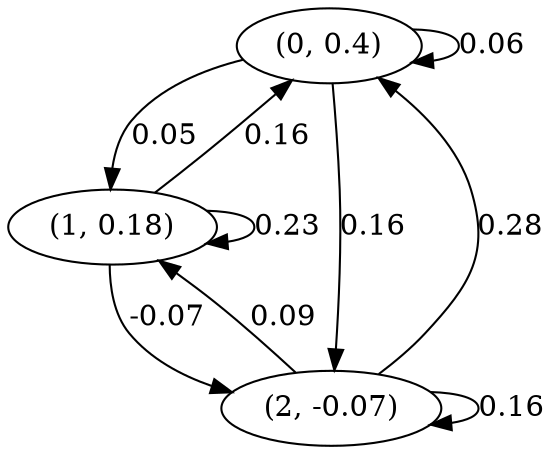 digraph {
    0 [ label = "(0, 0.4)" ]
    1 [ label = "(1, 0.18)" ]
    2 [ label = "(2, -0.07)" ]
    0 -> 0 [ label = "0.06" ]
    1 -> 1 [ label = "0.23" ]
    2 -> 2 [ label = "0.16" ]
    1 -> 0 [ label = "0.16" ]
    2 -> 0 [ label = "0.28" ]
    0 -> 1 [ label = "0.05" ]
    2 -> 1 [ label = "0.09" ]
    0 -> 2 [ label = "0.16" ]
    1 -> 2 [ label = "-0.07" ]
}

